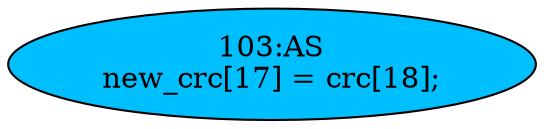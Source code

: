 strict digraph "" {
	node [label="\N"];
	"103:AS"	 [ast="<pyverilog.vparser.ast.Assign object at 0x7f1e241dffd0>",
		def_var="['new_crc']",
		fillcolor=deepskyblue,
		label="103:AS
new_crc[17] = crc[18];",
		statements="[]",
		style=filled,
		typ=Assign,
		use_var="['crc']"];
}
